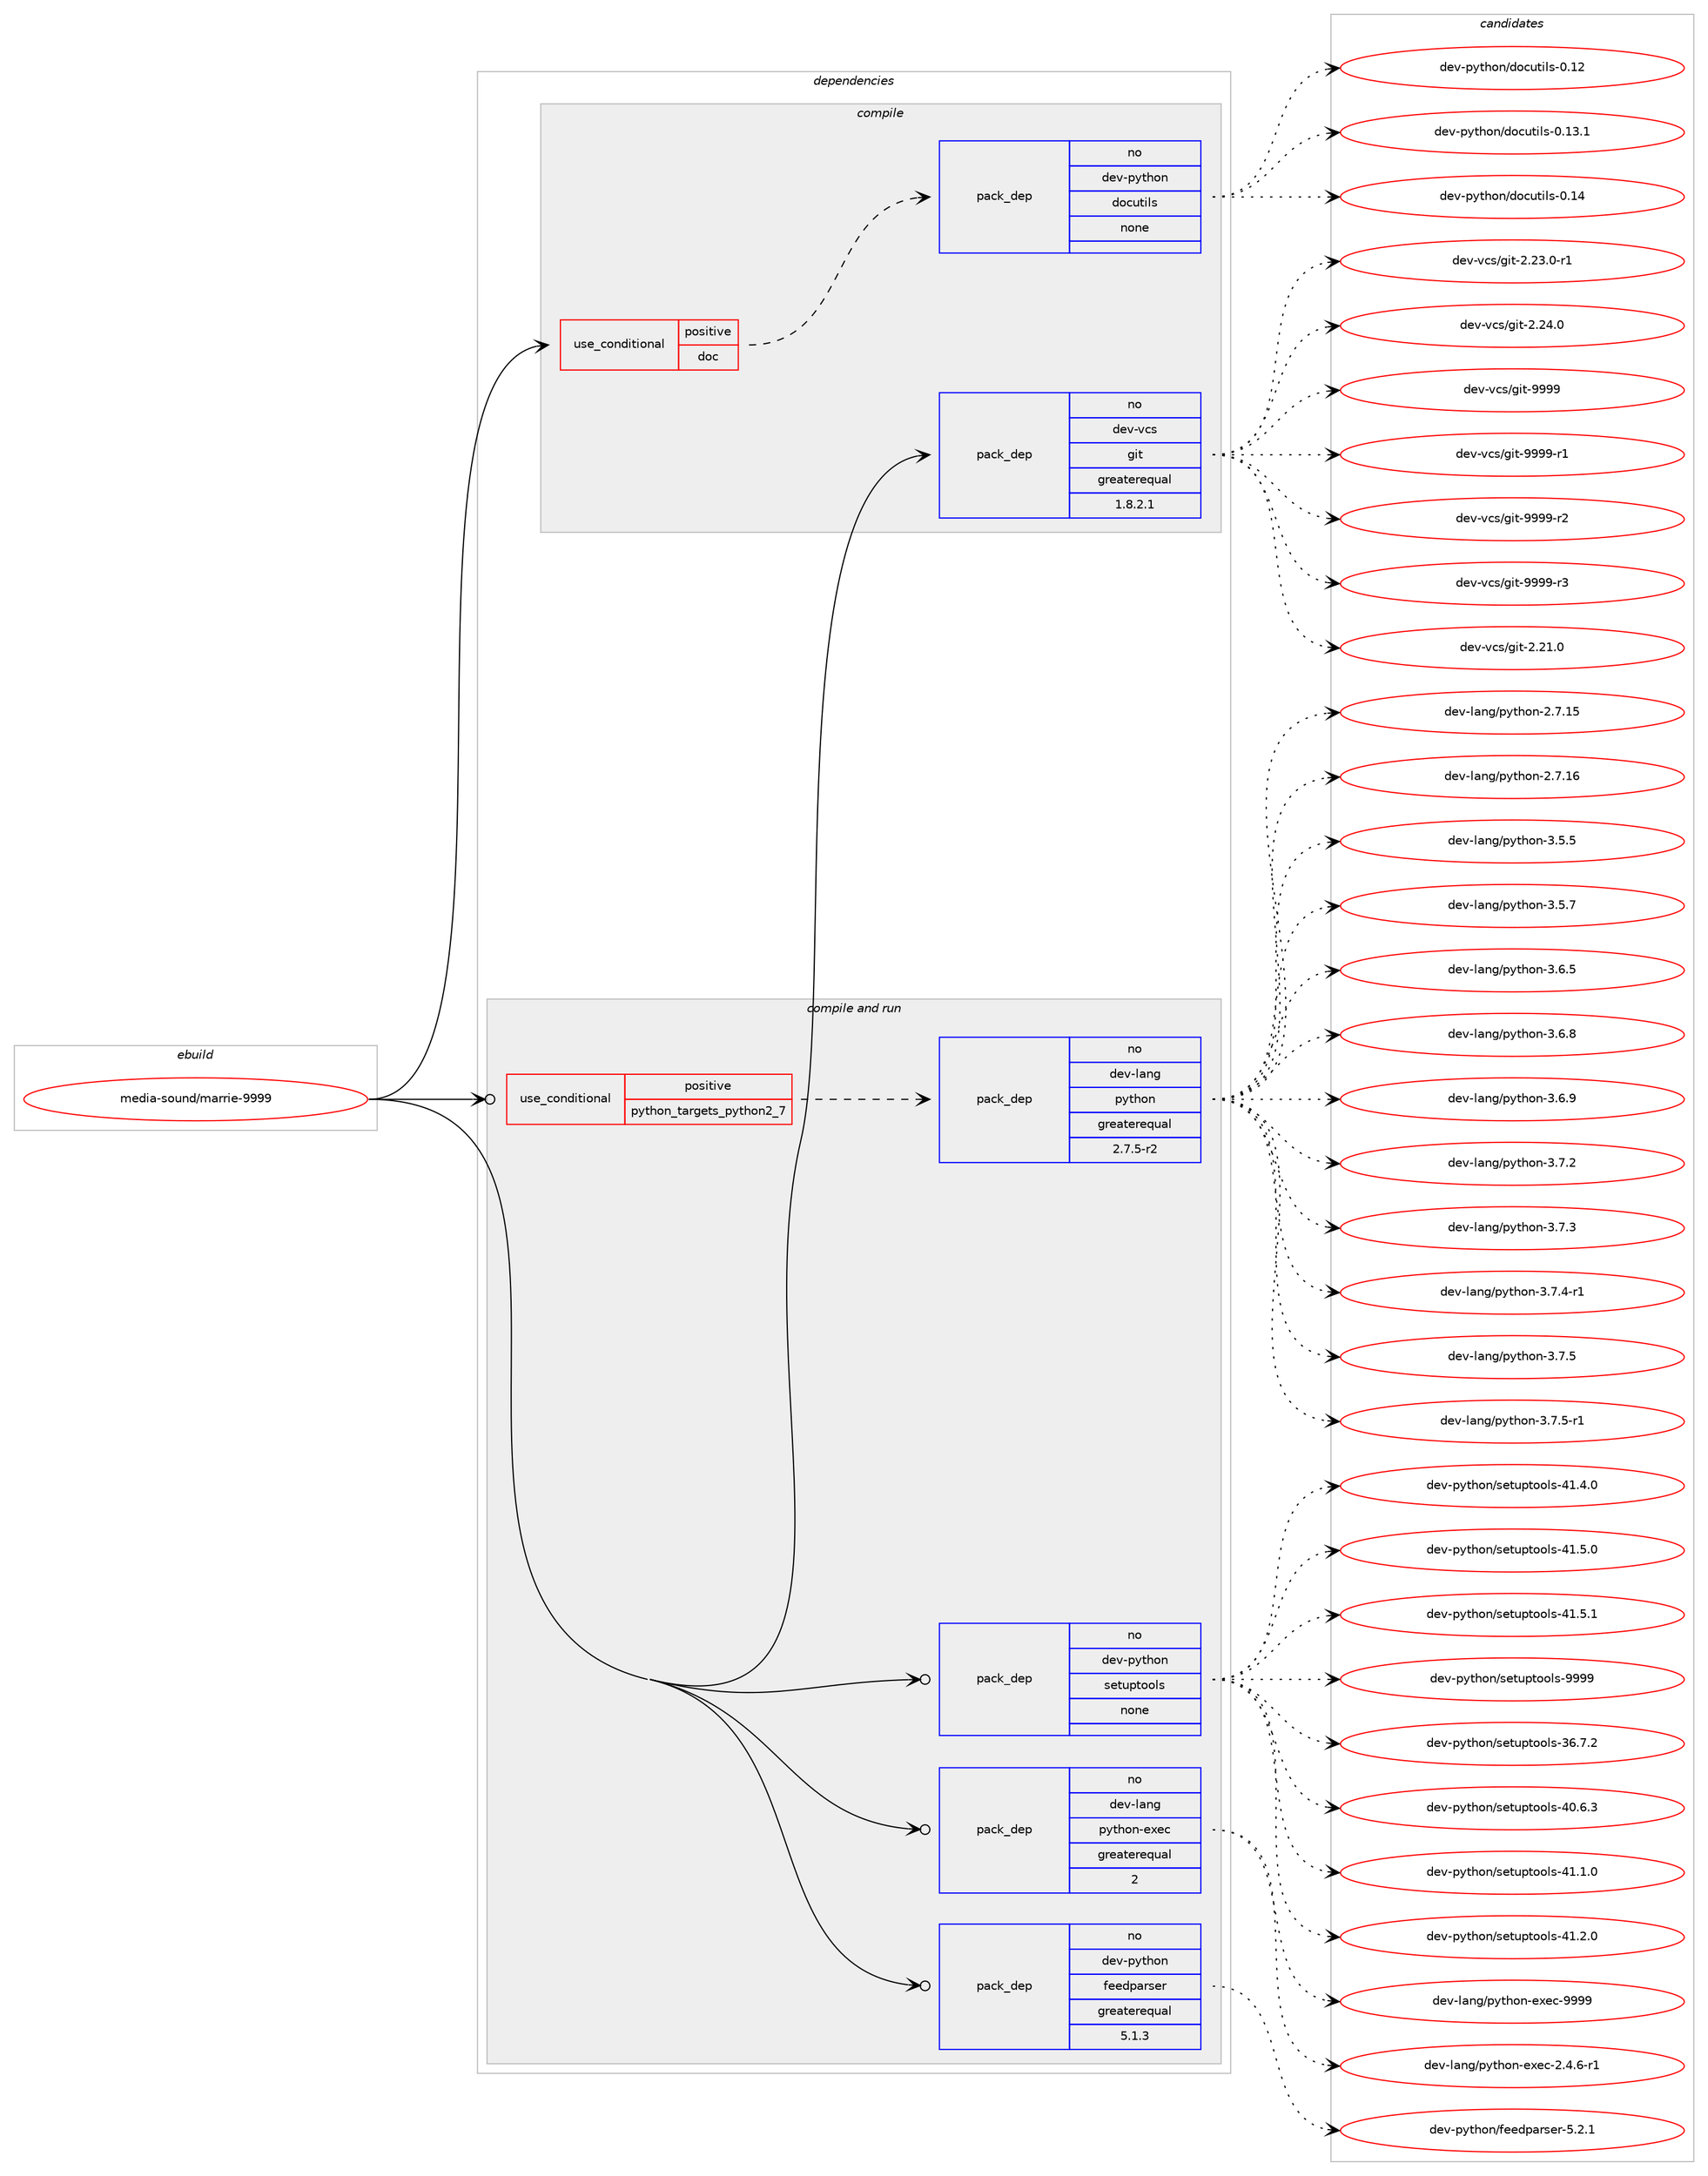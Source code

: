 digraph prolog {

# *************
# Graph options
# *************

newrank=true;
concentrate=true;
compound=true;
graph [rankdir=LR,fontname=Helvetica,fontsize=10,ranksep=1.5];#, ranksep=2.5, nodesep=0.2];
edge  [arrowhead=vee];
node  [fontname=Helvetica,fontsize=10];

# **********
# The ebuild
# **********

subgraph cluster_leftcol {
color=gray;
rank=same;
label=<<i>ebuild</i>>;
id [label="media-sound/marrie-9999", color=red, width=4, href="../media-sound/marrie-9999.svg"];
}

# ****************
# The dependencies
# ****************

subgraph cluster_midcol {
color=gray;
label=<<i>dependencies</i>>;
subgraph cluster_compile {
fillcolor="#eeeeee";
style=filled;
label=<<i>compile</i>>;
subgraph cond194278 {
dependency800322 [label=<<TABLE BORDER="0" CELLBORDER="1" CELLSPACING="0" CELLPADDING="4"><TR><TD ROWSPAN="3" CELLPADDING="10">use_conditional</TD></TR><TR><TD>positive</TD></TR><TR><TD>doc</TD></TR></TABLE>>, shape=none, color=red];
subgraph pack592055 {
dependency800323 [label=<<TABLE BORDER="0" CELLBORDER="1" CELLSPACING="0" CELLPADDING="4" WIDTH="220"><TR><TD ROWSPAN="6" CELLPADDING="30">pack_dep</TD></TR><TR><TD WIDTH="110">no</TD></TR><TR><TD>dev-python</TD></TR><TR><TD>docutils</TD></TR><TR><TD>none</TD></TR><TR><TD></TD></TR></TABLE>>, shape=none, color=blue];
}
dependency800322:e -> dependency800323:w [weight=20,style="dashed",arrowhead="vee"];
}
id:e -> dependency800322:w [weight=20,style="solid",arrowhead="vee"];
subgraph pack592056 {
dependency800324 [label=<<TABLE BORDER="0" CELLBORDER="1" CELLSPACING="0" CELLPADDING="4" WIDTH="220"><TR><TD ROWSPAN="6" CELLPADDING="30">pack_dep</TD></TR><TR><TD WIDTH="110">no</TD></TR><TR><TD>dev-vcs</TD></TR><TR><TD>git</TD></TR><TR><TD>greaterequal</TD></TR><TR><TD>1.8.2.1</TD></TR></TABLE>>, shape=none, color=blue];
}
id:e -> dependency800324:w [weight=20,style="solid",arrowhead="vee"];
}
subgraph cluster_compileandrun {
fillcolor="#eeeeee";
style=filled;
label=<<i>compile and run</i>>;
subgraph cond194279 {
dependency800325 [label=<<TABLE BORDER="0" CELLBORDER="1" CELLSPACING="0" CELLPADDING="4"><TR><TD ROWSPAN="3" CELLPADDING="10">use_conditional</TD></TR><TR><TD>positive</TD></TR><TR><TD>python_targets_python2_7</TD></TR></TABLE>>, shape=none, color=red];
subgraph pack592057 {
dependency800326 [label=<<TABLE BORDER="0" CELLBORDER="1" CELLSPACING="0" CELLPADDING="4" WIDTH="220"><TR><TD ROWSPAN="6" CELLPADDING="30">pack_dep</TD></TR><TR><TD WIDTH="110">no</TD></TR><TR><TD>dev-lang</TD></TR><TR><TD>python</TD></TR><TR><TD>greaterequal</TD></TR><TR><TD>2.7.5-r2</TD></TR></TABLE>>, shape=none, color=blue];
}
dependency800325:e -> dependency800326:w [weight=20,style="dashed",arrowhead="vee"];
}
id:e -> dependency800325:w [weight=20,style="solid",arrowhead="odotvee"];
subgraph pack592058 {
dependency800327 [label=<<TABLE BORDER="0" CELLBORDER="1" CELLSPACING="0" CELLPADDING="4" WIDTH="220"><TR><TD ROWSPAN="6" CELLPADDING="30">pack_dep</TD></TR><TR><TD WIDTH="110">no</TD></TR><TR><TD>dev-lang</TD></TR><TR><TD>python-exec</TD></TR><TR><TD>greaterequal</TD></TR><TR><TD>2</TD></TR></TABLE>>, shape=none, color=blue];
}
id:e -> dependency800327:w [weight=20,style="solid",arrowhead="odotvee"];
subgraph pack592059 {
dependency800328 [label=<<TABLE BORDER="0" CELLBORDER="1" CELLSPACING="0" CELLPADDING="4" WIDTH="220"><TR><TD ROWSPAN="6" CELLPADDING="30">pack_dep</TD></TR><TR><TD WIDTH="110">no</TD></TR><TR><TD>dev-python</TD></TR><TR><TD>feedparser</TD></TR><TR><TD>greaterequal</TD></TR><TR><TD>5.1.3</TD></TR></TABLE>>, shape=none, color=blue];
}
id:e -> dependency800328:w [weight=20,style="solid",arrowhead="odotvee"];
subgraph pack592060 {
dependency800329 [label=<<TABLE BORDER="0" CELLBORDER="1" CELLSPACING="0" CELLPADDING="4" WIDTH="220"><TR><TD ROWSPAN="6" CELLPADDING="30">pack_dep</TD></TR><TR><TD WIDTH="110">no</TD></TR><TR><TD>dev-python</TD></TR><TR><TD>setuptools</TD></TR><TR><TD>none</TD></TR><TR><TD></TD></TR></TABLE>>, shape=none, color=blue];
}
id:e -> dependency800329:w [weight=20,style="solid",arrowhead="odotvee"];
}
subgraph cluster_run {
fillcolor="#eeeeee";
style=filled;
label=<<i>run</i>>;
}
}

# **************
# The candidates
# **************

subgraph cluster_choices {
rank=same;
color=gray;
label=<<i>candidates</i>>;

subgraph choice592055 {
color=black;
nodesep=1;
choice1001011184511212111610411111047100111991171161051081154548464950 [label="dev-python/docutils-0.12", color=red, width=4,href="../dev-python/docutils-0.12.svg"];
choice10010111845112121116104111110471001119911711610510811545484649514649 [label="dev-python/docutils-0.13.1", color=red, width=4,href="../dev-python/docutils-0.13.1.svg"];
choice1001011184511212111610411111047100111991171161051081154548464952 [label="dev-python/docutils-0.14", color=red, width=4,href="../dev-python/docutils-0.14.svg"];
dependency800323:e -> choice1001011184511212111610411111047100111991171161051081154548464950:w [style=dotted,weight="100"];
dependency800323:e -> choice10010111845112121116104111110471001119911711610510811545484649514649:w [style=dotted,weight="100"];
dependency800323:e -> choice1001011184511212111610411111047100111991171161051081154548464952:w [style=dotted,weight="100"];
}
subgraph choice592056 {
color=black;
nodesep=1;
choice10010111845118991154710310511645504650494648 [label="dev-vcs/git-2.21.0", color=red, width=4,href="../dev-vcs/git-2.21.0.svg"];
choice100101118451189911547103105116455046505146484511449 [label="dev-vcs/git-2.23.0-r1", color=red, width=4,href="../dev-vcs/git-2.23.0-r1.svg"];
choice10010111845118991154710310511645504650524648 [label="dev-vcs/git-2.24.0", color=red, width=4,href="../dev-vcs/git-2.24.0.svg"];
choice1001011184511899115471031051164557575757 [label="dev-vcs/git-9999", color=red, width=4,href="../dev-vcs/git-9999.svg"];
choice10010111845118991154710310511645575757574511449 [label="dev-vcs/git-9999-r1", color=red, width=4,href="../dev-vcs/git-9999-r1.svg"];
choice10010111845118991154710310511645575757574511450 [label="dev-vcs/git-9999-r2", color=red, width=4,href="../dev-vcs/git-9999-r2.svg"];
choice10010111845118991154710310511645575757574511451 [label="dev-vcs/git-9999-r3", color=red, width=4,href="../dev-vcs/git-9999-r3.svg"];
dependency800324:e -> choice10010111845118991154710310511645504650494648:w [style=dotted,weight="100"];
dependency800324:e -> choice100101118451189911547103105116455046505146484511449:w [style=dotted,weight="100"];
dependency800324:e -> choice10010111845118991154710310511645504650524648:w [style=dotted,weight="100"];
dependency800324:e -> choice1001011184511899115471031051164557575757:w [style=dotted,weight="100"];
dependency800324:e -> choice10010111845118991154710310511645575757574511449:w [style=dotted,weight="100"];
dependency800324:e -> choice10010111845118991154710310511645575757574511450:w [style=dotted,weight="100"];
dependency800324:e -> choice10010111845118991154710310511645575757574511451:w [style=dotted,weight="100"];
}
subgraph choice592057 {
color=black;
nodesep=1;
choice10010111845108971101034711212111610411111045504655464953 [label="dev-lang/python-2.7.15", color=red, width=4,href="../dev-lang/python-2.7.15.svg"];
choice10010111845108971101034711212111610411111045504655464954 [label="dev-lang/python-2.7.16", color=red, width=4,href="../dev-lang/python-2.7.16.svg"];
choice100101118451089711010347112121116104111110455146534653 [label="dev-lang/python-3.5.5", color=red, width=4,href="../dev-lang/python-3.5.5.svg"];
choice100101118451089711010347112121116104111110455146534655 [label="dev-lang/python-3.5.7", color=red, width=4,href="../dev-lang/python-3.5.7.svg"];
choice100101118451089711010347112121116104111110455146544653 [label="dev-lang/python-3.6.5", color=red, width=4,href="../dev-lang/python-3.6.5.svg"];
choice100101118451089711010347112121116104111110455146544656 [label="dev-lang/python-3.6.8", color=red, width=4,href="../dev-lang/python-3.6.8.svg"];
choice100101118451089711010347112121116104111110455146544657 [label="dev-lang/python-3.6.9", color=red, width=4,href="../dev-lang/python-3.6.9.svg"];
choice100101118451089711010347112121116104111110455146554650 [label="dev-lang/python-3.7.2", color=red, width=4,href="../dev-lang/python-3.7.2.svg"];
choice100101118451089711010347112121116104111110455146554651 [label="dev-lang/python-3.7.3", color=red, width=4,href="../dev-lang/python-3.7.3.svg"];
choice1001011184510897110103471121211161041111104551465546524511449 [label="dev-lang/python-3.7.4-r1", color=red, width=4,href="../dev-lang/python-3.7.4-r1.svg"];
choice100101118451089711010347112121116104111110455146554653 [label="dev-lang/python-3.7.5", color=red, width=4,href="../dev-lang/python-3.7.5.svg"];
choice1001011184510897110103471121211161041111104551465546534511449 [label="dev-lang/python-3.7.5-r1", color=red, width=4,href="../dev-lang/python-3.7.5-r1.svg"];
dependency800326:e -> choice10010111845108971101034711212111610411111045504655464953:w [style=dotted,weight="100"];
dependency800326:e -> choice10010111845108971101034711212111610411111045504655464954:w [style=dotted,weight="100"];
dependency800326:e -> choice100101118451089711010347112121116104111110455146534653:w [style=dotted,weight="100"];
dependency800326:e -> choice100101118451089711010347112121116104111110455146534655:w [style=dotted,weight="100"];
dependency800326:e -> choice100101118451089711010347112121116104111110455146544653:w [style=dotted,weight="100"];
dependency800326:e -> choice100101118451089711010347112121116104111110455146544656:w [style=dotted,weight="100"];
dependency800326:e -> choice100101118451089711010347112121116104111110455146544657:w [style=dotted,weight="100"];
dependency800326:e -> choice100101118451089711010347112121116104111110455146554650:w [style=dotted,weight="100"];
dependency800326:e -> choice100101118451089711010347112121116104111110455146554651:w [style=dotted,weight="100"];
dependency800326:e -> choice1001011184510897110103471121211161041111104551465546524511449:w [style=dotted,weight="100"];
dependency800326:e -> choice100101118451089711010347112121116104111110455146554653:w [style=dotted,weight="100"];
dependency800326:e -> choice1001011184510897110103471121211161041111104551465546534511449:w [style=dotted,weight="100"];
}
subgraph choice592058 {
color=black;
nodesep=1;
choice10010111845108971101034711212111610411111045101120101994550465246544511449 [label="dev-lang/python-exec-2.4.6-r1", color=red, width=4,href="../dev-lang/python-exec-2.4.6-r1.svg"];
choice10010111845108971101034711212111610411111045101120101994557575757 [label="dev-lang/python-exec-9999", color=red, width=4,href="../dev-lang/python-exec-9999.svg"];
dependency800327:e -> choice10010111845108971101034711212111610411111045101120101994550465246544511449:w [style=dotted,weight="100"];
dependency800327:e -> choice10010111845108971101034711212111610411111045101120101994557575757:w [style=dotted,weight="100"];
}
subgraph choice592059 {
color=black;
nodesep=1;
choice100101118451121211161041111104710210110110011297114115101114455346504649 [label="dev-python/feedparser-5.2.1", color=red, width=4,href="../dev-python/feedparser-5.2.1.svg"];
dependency800328:e -> choice100101118451121211161041111104710210110110011297114115101114455346504649:w [style=dotted,weight="100"];
}
subgraph choice592060 {
color=black;
nodesep=1;
choice100101118451121211161041111104711510111611711211611111110811545515446554650 [label="dev-python/setuptools-36.7.2", color=red, width=4,href="../dev-python/setuptools-36.7.2.svg"];
choice100101118451121211161041111104711510111611711211611111110811545524846544651 [label="dev-python/setuptools-40.6.3", color=red, width=4,href="../dev-python/setuptools-40.6.3.svg"];
choice100101118451121211161041111104711510111611711211611111110811545524946494648 [label="dev-python/setuptools-41.1.0", color=red, width=4,href="../dev-python/setuptools-41.1.0.svg"];
choice100101118451121211161041111104711510111611711211611111110811545524946504648 [label="dev-python/setuptools-41.2.0", color=red, width=4,href="../dev-python/setuptools-41.2.0.svg"];
choice100101118451121211161041111104711510111611711211611111110811545524946524648 [label="dev-python/setuptools-41.4.0", color=red, width=4,href="../dev-python/setuptools-41.4.0.svg"];
choice100101118451121211161041111104711510111611711211611111110811545524946534648 [label="dev-python/setuptools-41.5.0", color=red, width=4,href="../dev-python/setuptools-41.5.0.svg"];
choice100101118451121211161041111104711510111611711211611111110811545524946534649 [label="dev-python/setuptools-41.5.1", color=red, width=4,href="../dev-python/setuptools-41.5.1.svg"];
choice10010111845112121116104111110471151011161171121161111111081154557575757 [label="dev-python/setuptools-9999", color=red, width=4,href="../dev-python/setuptools-9999.svg"];
dependency800329:e -> choice100101118451121211161041111104711510111611711211611111110811545515446554650:w [style=dotted,weight="100"];
dependency800329:e -> choice100101118451121211161041111104711510111611711211611111110811545524846544651:w [style=dotted,weight="100"];
dependency800329:e -> choice100101118451121211161041111104711510111611711211611111110811545524946494648:w [style=dotted,weight="100"];
dependency800329:e -> choice100101118451121211161041111104711510111611711211611111110811545524946504648:w [style=dotted,weight="100"];
dependency800329:e -> choice100101118451121211161041111104711510111611711211611111110811545524946524648:w [style=dotted,weight="100"];
dependency800329:e -> choice100101118451121211161041111104711510111611711211611111110811545524946534648:w [style=dotted,weight="100"];
dependency800329:e -> choice100101118451121211161041111104711510111611711211611111110811545524946534649:w [style=dotted,weight="100"];
dependency800329:e -> choice10010111845112121116104111110471151011161171121161111111081154557575757:w [style=dotted,weight="100"];
}
}

}
